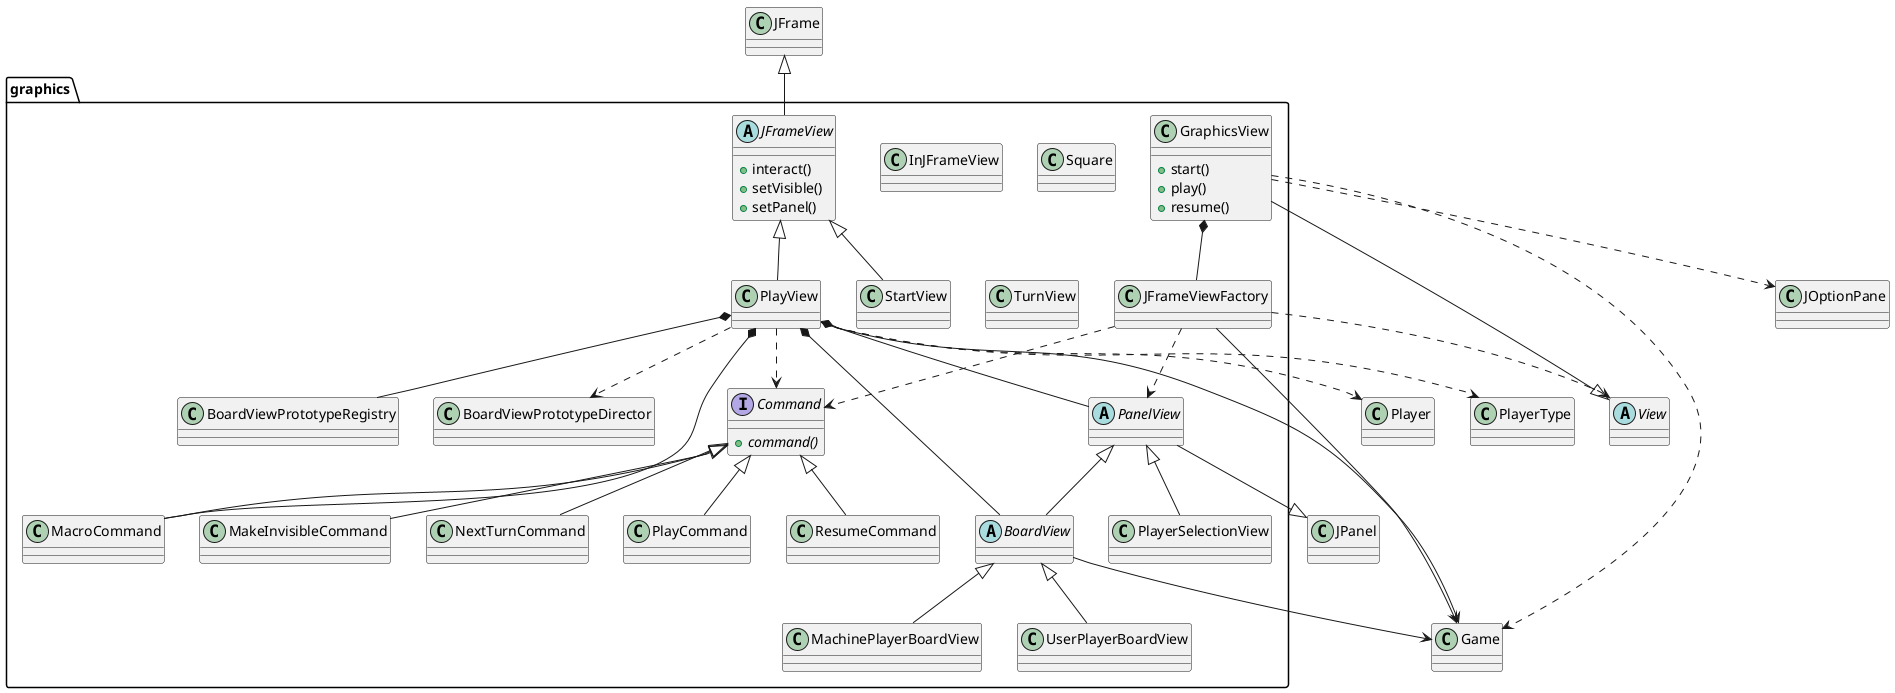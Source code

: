 @startuml connect4.connect4.views.graphics
    abstract class graphics.BoardView
    class graphics.BoardViewPrototypeDirector
    class graphics.BoardViewPrototypeRegistry
    interface graphics.Command
    abstract class graphics.JFrameView
    class graphics.JFrameViewFactory
    class graphics.GraphicsView
    class graphics.InJFrameView
    class graphics.MachinePlayerBoardView
    class graphics.MacroCommand
    class graphics.MakeInvisibleCommand
    class graphics.NextTurnCommand
    class graphics.PlayCommand
    class graphics.PlayerSelectionView
    class graphics.PlayView
    class graphics.ResumeCommand
    class graphics.Square
    class graphics.StartView
    class graphics.TurnView
    class graphics.UserPlayerBoardView
    abstract class graphics.PanelView

    GraphicsView *-- JFrameViewFactory
    abstract class View
    GraphicsView --|> View
    class Game
    GraphicsView ..> Game
    class JOptionPane
    GraphicsView ..> JOptionPane

    JFrameView <|-- StartView
    JFrameView <|-- PlayView
    class JFrame
    JFrame <|-- JFrameView
    PlayView --> Game
    PlayView *-- BoardViewPrototypeRegistry
    PlayView *-- PanelView
    PlayView *-- BoardView
    PlayView ..> Command
    PlayView *-- MacroCommand
    PlayView ..> Player
    PlayView ..> PlayerType
    PlayView ..> BoardViewPrototypeDirector
    

    JFrameViewFactory --> Game
    JFrameViewFactory ..> View
    JFrameViewFactory ..> Command
    JFrameViewFactory ..> PanelView


    Command <|-- MacroCommand
    Command <|-- MakeInvisibleCommand
    Command <|-- NextTurnCommand
    Command <|-- PlayCommand
    Command <|-- ResumeCommand

    BoardView --> Game

    BoardView <|-- MachinePlayerBoardView
    BoardView <|-- UserPlayerBoardView

    PanelView --|> JPanel
    PanelView <|-- BoardView
    PanelView <|-- PlayerSelectionView



    GraphicsView : +start()
    GraphicsView : +play()
    GraphicsView : +resume()

    JFrameView : +interact()
    JFrameView : +setVisible()
    JFrameView : +setPanel()

    Command : {abstract} +command()

    
@enduml